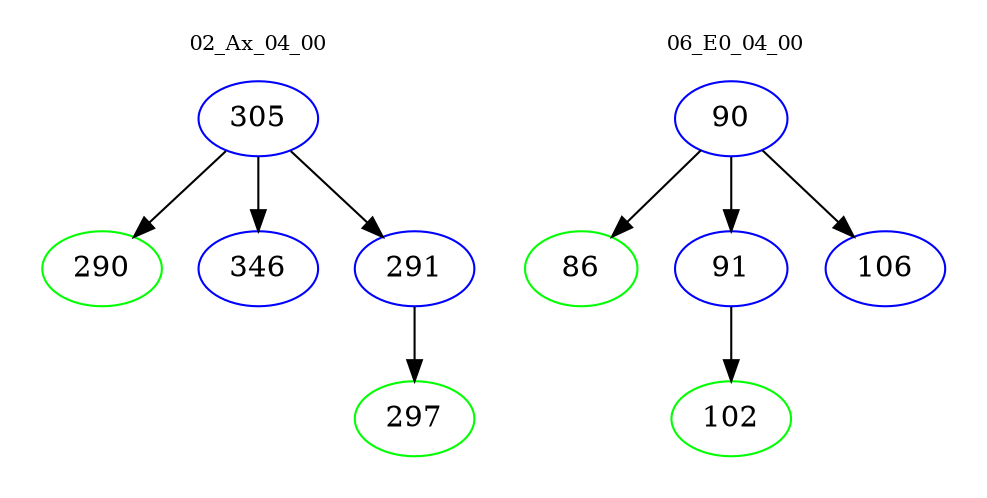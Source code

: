 digraph{
subgraph cluster_0 {
color = white
label = "02_Ax_04_00";
fontsize=10;
T0_305 [label="305", color="blue"]
T0_305 -> T0_290 [color="black"]
T0_290 [label="290", color="green"]
T0_305 -> T0_346 [color="black"]
T0_346 [label="346", color="blue"]
T0_305 -> T0_291 [color="black"]
T0_291 [label="291", color="blue"]
T0_291 -> T0_297 [color="black"]
T0_297 [label="297", color="green"]
}
subgraph cluster_1 {
color = white
label = "06_E0_04_00";
fontsize=10;
T1_90 [label="90", color="blue"]
T1_90 -> T1_86 [color="black"]
T1_86 [label="86", color="green"]
T1_90 -> T1_91 [color="black"]
T1_91 [label="91", color="blue"]
T1_91 -> T1_102 [color="black"]
T1_102 [label="102", color="green"]
T1_90 -> T1_106 [color="black"]
T1_106 [label="106", color="blue"]
}
}
